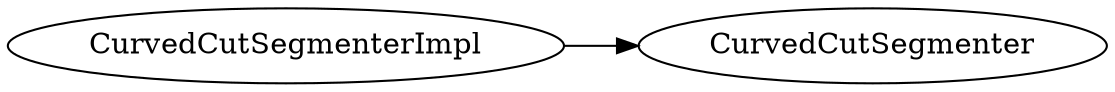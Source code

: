 
    digraph "graph13"
    {
        rankdir = "LR";
        size = "8,20";
        ratio = compress;
    "CurvedCutSegmenterImpl"->"CurvedCutSegmenter";

    }
    